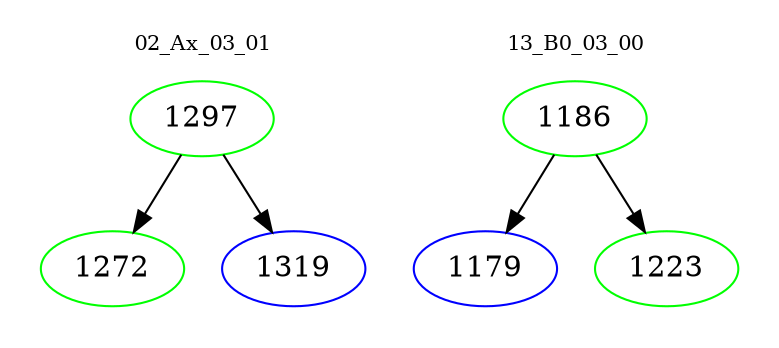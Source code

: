 digraph{
subgraph cluster_0 {
color = white
label = "02_Ax_03_01";
fontsize=10;
T0_1297 [label="1297", color="green"]
T0_1297 -> T0_1272 [color="black"]
T0_1272 [label="1272", color="green"]
T0_1297 -> T0_1319 [color="black"]
T0_1319 [label="1319", color="blue"]
}
subgraph cluster_1 {
color = white
label = "13_B0_03_00";
fontsize=10;
T1_1186 [label="1186", color="green"]
T1_1186 -> T1_1179 [color="black"]
T1_1179 [label="1179", color="blue"]
T1_1186 -> T1_1223 [color="black"]
T1_1223 [label="1223", color="green"]
}
}
